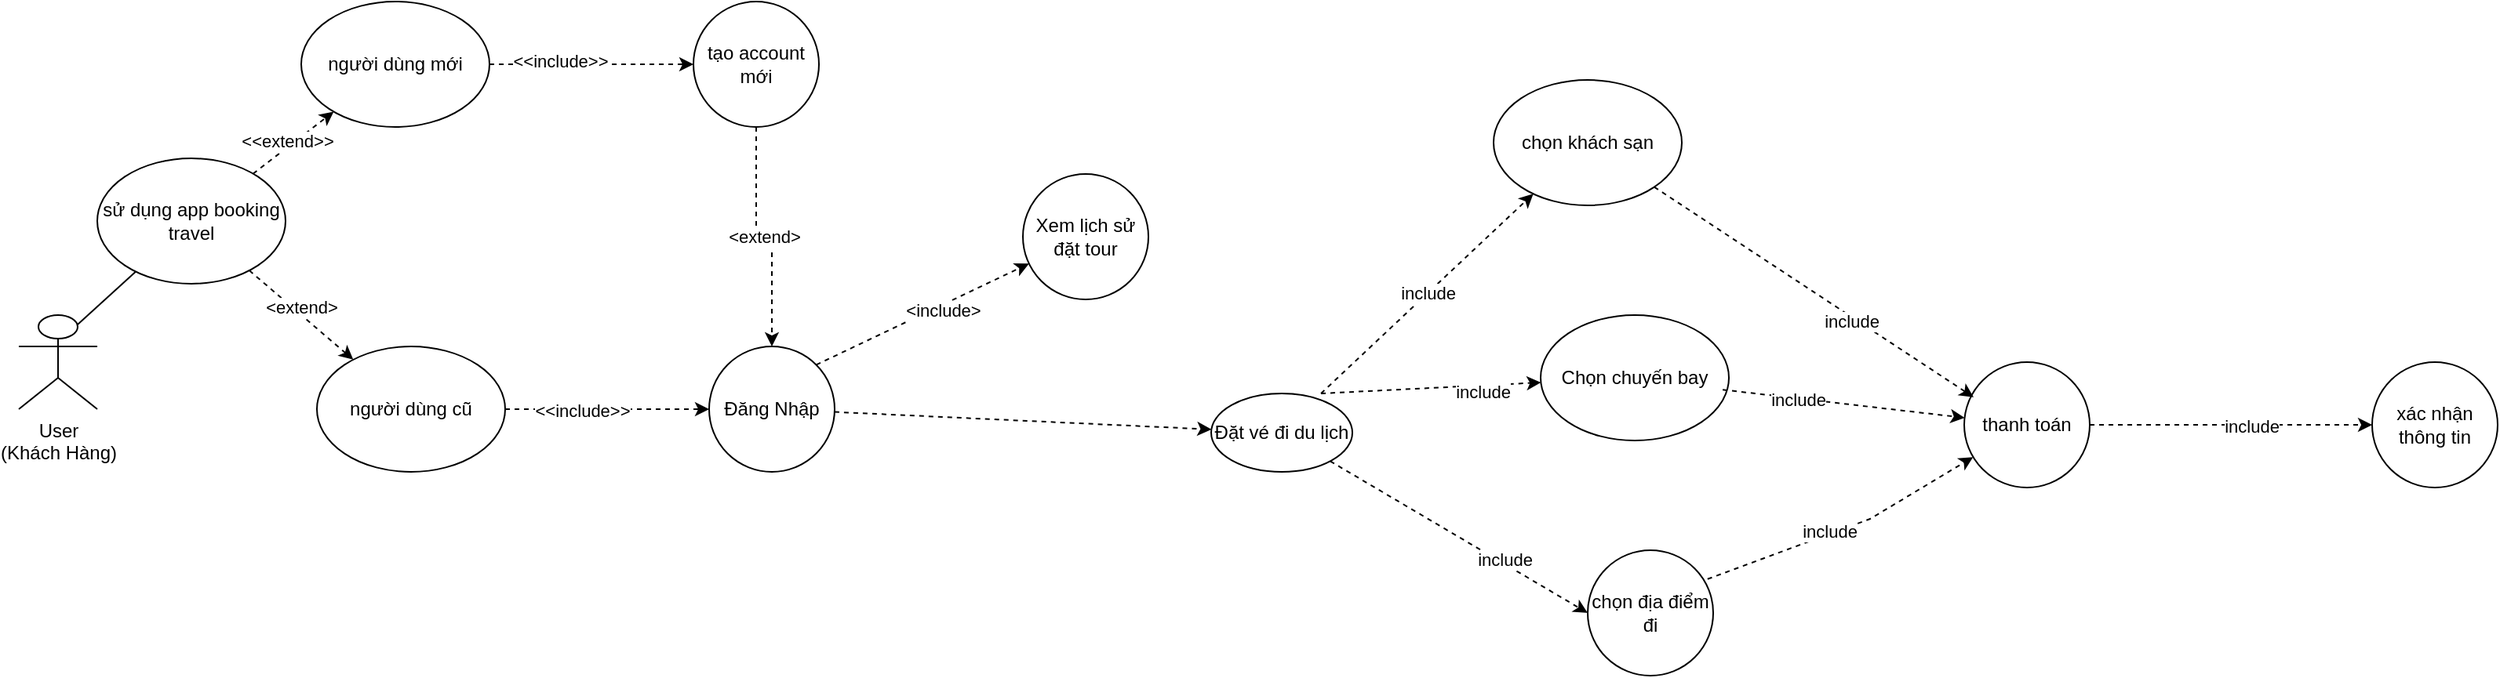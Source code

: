 <mxfile version="24.7.17">
  <diagram name="Page-1" id="AbDhWT1tx2h1V6NKrcqI">
    <mxGraphModel dx="1900" dy="629" grid="1" gridSize="10" guides="1" tooltips="1" connect="1" arrows="1" fold="1" page="1" pageScale="1" pageWidth="850" pageHeight="1100" math="0" shadow="0">
      <root>
        <mxCell id="0" />
        <mxCell id="1" parent="0" />
        <mxCell id="ATfqg-6l0cNKasMjlDqd-2" value="User&lt;br&gt;(Khách Hàng)" style="shape=umlActor;verticalLabelPosition=bottom;verticalAlign=top;html=1;outlineConnect=0;" parent="1" vertex="1">
          <mxGeometry x="-250" y="360" width="50" height="60" as="geometry" />
        </mxCell>
        <mxCell id="ATfqg-6l0cNKasMjlDqd-16" value="Đặt vé đi du lịch" style="ellipse;whiteSpace=wrap;html=1;" parent="1" vertex="1">
          <mxGeometry x="510" y="410" width="90" height="50" as="geometry" />
        </mxCell>
        <mxCell id="ATfqg-6l0cNKasMjlDqd-17" value="chọn địa điểm đi" style="ellipse;whiteSpace=wrap;html=1;" parent="1" vertex="1">
          <mxGeometry x="750" y="510" width="80" height="80" as="geometry" />
        </mxCell>
        <mxCell id="ATfqg-6l0cNKasMjlDqd-25" value="Chọn chuyến bay" style="ellipse;whiteSpace=wrap;html=1;" parent="1" vertex="1">
          <mxGeometry x="720" y="360" width="120" height="80" as="geometry" />
        </mxCell>
        <mxCell id="ATfqg-6l0cNKasMjlDqd-30" value="chọn khách sạn" style="ellipse;whiteSpace=wrap;html=1;" parent="1" vertex="1">
          <mxGeometry x="690" y="210" width="120" height="80" as="geometry" />
        </mxCell>
        <mxCell id="ATfqg-6l0cNKasMjlDqd-35" value="" style="endArrow=none;html=1;rounded=0;exitX=0.75;exitY=0.1;exitDx=0;exitDy=0;exitPerimeter=0;" parent="1" source="ATfqg-6l0cNKasMjlDqd-2" target="ATfqg-6l0cNKasMjlDqd-36" edge="1">
          <mxGeometry width="50" height="50" relative="1" as="geometry">
            <mxPoint x="-70" y="360" as="sourcePoint" />
            <mxPoint x="-20" y="250" as="targetPoint" />
          </mxGeometry>
        </mxCell>
        <mxCell id="ATfqg-6l0cNKasMjlDqd-36" value="sử dụng app booking travel" style="ellipse;whiteSpace=wrap;html=1;" parent="1" vertex="1">
          <mxGeometry x="-200" y="260" width="120" height="80" as="geometry" />
        </mxCell>
        <mxCell id="ATfqg-6l0cNKasMjlDqd-37" value="" style="endArrow=classic;html=1;rounded=0;dashed=1;" parent="1" source="ATfqg-6l0cNKasMjlDqd-36" target="ATfqg-6l0cNKasMjlDqd-40" edge="1">
          <mxGeometry width="50" height="50" relative="1" as="geometry">
            <mxPoint x="190" y="250" as="sourcePoint" />
            <mxPoint x="10" y="190" as="targetPoint" />
          </mxGeometry>
        </mxCell>
        <mxCell id="ATfqg-6l0cNKasMjlDqd-42" value="&amp;lt;&amp;lt;extend&amp;gt;&amp;gt;" style="edgeLabel;html=1;align=center;verticalAlign=middle;resizable=0;points=[];" parent="ATfqg-6l0cNKasMjlDqd-37" vertex="1" connectable="0">
          <mxGeometry x="-0.071" y="4" relative="1" as="geometry">
            <mxPoint as="offset" />
          </mxGeometry>
        </mxCell>
        <mxCell id="ATfqg-6l0cNKasMjlDqd-40" value="người dùng mới" style="ellipse;whiteSpace=wrap;html=1;" parent="1" vertex="1">
          <mxGeometry x="-70" y="160" width="120" height="80" as="geometry" />
        </mxCell>
        <mxCell id="ATfqg-6l0cNKasMjlDqd-53" value="" style="edgeStyle=orthogonalEdgeStyle;rounded=0;orthogonalLoop=1;jettySize=auto;html=1;dashed=1;" parent="1" source="ATfqg-6l0cNKasMjlDqd-43" target="ATfqg-6l0cNKasMjlDqd-52" edge="1">
          <mxGeometry relative="1" as="geometry" />
        </mxCell>
        <mxCell id="ATfqg-6l0cNKasMjlDqd-54" value="&amp;lt;&amp;lt;include&amp;gt;&amp;gt;" style="edgeLabel;html=1;align=center;verticalAlign=middle;resizable=0;points=[];" parent="ATfqg-6l0cNKasMjlDqd-53" vertex="1" connectable="0">
          <mxGeometry x="-0.256" y="-1" relative="1" as="geometry">
            <mxPoint as="offset" />
          </mxGeometry>
        </mxCell>
        <mxCell id="ATfqg-6l0cNKasMjlDqd-43" value="người dùng cũ" style="ellipse;whiteSpace=wrap;html=1;" parent="1" vertex="1">
          <mxGeometry x="-60.0" y="380" width="120" height="80" as="geometry" />
        </mxCell>
        <mxCell id="ATfqg-6l0cNKasMjlDqd-46" value="" style="endArrow=classic;html=1;rounded=0;dashed=1;" parent="1" source="ATfqg-6l0cNKasMjlDqd-36" target="ATfqg-6l0cNKasMjlDqd-43" edge="1">
          <mxGeometry width="50" height="50" relative="1" as="geometry">
            <mxPoint x="-60.49" y="323.72" as="sourcePoint" />
            <mxPoint x="65.51" y="239.72" as="targetPoint" />
          </mxGeometry>
        </mxCell>
        <mxCell id="ATfqg-6l0cNKasMjlDqd-47" value="&amp;lt;extend&amp;gt;" style="edgeLabel;html=1;align=center;verticalAlign=middle;resizable=0;points=[];" parent="ATfqg-6l0cNKasMjlDqd-46" vertex="1" connectable="0">
          <mxGeometry x="-0.071" y="4" relative="1" as="geometry">
            <mxPoint as="offset" />
          </mxGeometry>
        </mxCell>
        <mxCell id="ATfqg-6l0cNKasMjlDqd-48" value="" style="endArrow=classic;html=1;rounded=0;dashed=1;" parent="1" source="ATfqg-6l0cNKasMjlDqd-40" target="ATfqg-6l0cNKasMjlDqd-49" edge="1">
          <mxGeometry width="50" height="50" relative="1" as="geometry">
            <mxPoint x="190" y="250" as="sourcePoint" />
            <mxPoint x="240" y="200" as="targetPoint" />
          </mxGeometry>
        </mxCell>
        <mxCell id="ATfqg-6l0cNKasMjlDqd-51" value="&amp;lt;&amp;lt;include&amp;gt;&amp;gt;" style="edgeLabel;html=1;align=center;verticalAlign=middle;resizable=0;points=[];" parent="ATfqg-6l0cNKasMjlDqd-48" vertex="1" connectable="0">
          <mxGeometry x="-0.308" y="2" relative="1" as="geometry">
            <mxPoint as="offset" />
          </mxGeometry>
        </mxCell>
        <mxCell id="ATfqg-6l0cNKasMjlDqd-55" value="&amp;lt;extend&amp;gt;" style="edgeStyle=orthogonalEdgeStyle;rounded=0;orthogonalLoop=1;jettySize=auto;html=1;dashed=1;" parent="1" source="ATfqg-6l0cNKasMjlDqd-49" target="ATfqg-6l0cNKasMjlDqd-52" edge="1">
          <mxGeometry relative="1" as="geometry" />
        </mxCell>
        <mxCell id="ATfqg-6l0cNKasMjlDqd-49" value="tạo account mới" style="ellipse;whiteSpace=wrap;html=1;aspect=fixed;" parent="1" vertex="1">
          <mxGeometry x="180" y="160" width="80" height="80" as="geometry" />
        </mxCell>
        <mxCell id="ATfqg-6l0cNKasMjlDqd-52" value="Đăng Nhập" style="ellipse;whiteSpace=wrap;html=1;" parent="1" vertex="1">
          <mxGeometry x="190" y="380" width="80" height="80" as="geometry" />
        </mxCell>
        <mxCell id="ATfqg-6l0cNKasMjlDqd-58" value="" style="endArrow=classic;html=1;rounded=0;exitX=1;exitY=0;exitDx=0;exitDy=0;dashed=1;" parent="1" source="ATfqg-6l0cNKasMjlDqd-52" target="ATfqg-6l0cNKasMjlDqd-60" edge="1">
          <mxGeometry width="50" height="50" relative="1" as="geometry">
            <mxPoint x="580" y="410" as="sourcePoint" />
            <mxPoint x="430" y="340" as="targetPoint" />
          </mxGeometry>
        </mxCell>
        <mxCell id="ATfqg-6l0cNKasMjlDqd-61" value="&amp;lt;include&amp;gt;" style="edgeLabel;html=1;align=center;verticalAlign=middle;resizable=0;points=[];" parent="ATfqg-6l0cNKasMjlDqd-58" vertex="1" connectable="0">
          <mxGeometry x="0.168" y="-3" relative="1" as="geometry">
            <mxPoint as="offset" />
          </mxGeometry>
        </mxCell>
        <mxCell id="ATfqg-6l0cNKasMjlDqd-60" value="Xem lịch sử đặt tour" style="ellipse;whiteSpace=wrap;html=1;aspect=fixed;" parent="1" vertex="1">
          <mxGeometry x="390" y="270" width="80" height="80" as="geometry" />
        </mxCell>
        <mxCell id="ATfqg-6l0cNKasMjlDqd-62" value="" style="endArrow=classic;html=1;rounded=0;dashed=1;" parent="1" source="ATfqg-6l0cNKasMjlDqd-52" target="ATfqg-6l0cNKasMjlDqd-16" edge="1">
          <mxGeometry width="50" height="50" relative="1" as="geometry">
            <mxPoint x="580" y="410" as="sourcePoint" />
            <mxPoint x="410.645" y="452.845" as="targetPoint" />
          </mxGeometry>
        </mxCell>
        <mxCell id="ATfqg-6l0cNKasMjlDqd-64" value="include" style="endArrow=classic;html=1;rounded=0;dashed=1;" parent="1" target="ATfqg-6l0cNKasMjlDqd-30" edge="1">
          <mxGeometry width="50" height="50" relative="1" as="geometry">
            <mxPoint x="580" y="410" as="sourcePoint" />
            <mxPoint x="630" y="360" as="targetPoint" />
          </mxGeometry>
        </mxCell>
        <mxCell id="ATfqg-6l0cNKasMjlDqd-65" value="" style="endArrow=classic;html=1;rounded=0;dashed=1;" parent="1" target="ATfqg-6l0cNKasMjlDqd-25" edge="1">
          <mxGeometry width="50" height="50" relative="1" as="geometry">
            <mxPoint x="580" y="410" as="sourcePoint" />
            <mxPoint x="630" y="360" as="targetPoint" />
          </mxGeometry>
        </mxCell>
        <mxCell id="ATfqg-6l0cNKasMjlDqd-66" value="include" style="edgeLabel;html=1;align=center;verticalAlign=middle;resizable=0;points=[];" parent="ATfqg-6l0cNKasMjlDqd-65" vertex="1" connectable="0">
          <mxGeometry x="0.461" y="-4" relative="1" as="geometry">
            <mxPoint as="offset" />
          </mxGeometry>
        </mxCell>
        <mxCell id="ATfqg-6l0cNKasMjlDqd-67" value="" style="endArrow=classic;html=1;rounded=0;entryX=0;entryY=0.5;entryDx=0;entryDy=0;dashed=1;" parent="1" source="ATfqg-6l0cNKasMjlDqd-16" target="ATfqg-6l0cNKasMjlDqd-17" edge="1">
          <mxGeometry width="50" height="50" relative="1" as="geometry">
            <mxPoint x="580" y="560" as="sourcePoint" />
            <mxPoint x="630" y="510" as="targetPoint" />
          </mxGeometry>
        </mxCell>
        <mxCell id="ATfqg-6l0cNKasMjlDqd-68" value="include" style="edgeLabel;html=1;align=center;verticalAlign=middle;resizable=0;points=[];" parent="ATfqg-6l0cNKasMjlDqd-67" vertex="1" connectable="0">
          <mxGeometry x="0.333" y="2" relative="1" as="geometry">
            <mxPoint as="offset" />
          </mxGeometry>
        </mxCell>
        <mxCell id="ATfqg-6l0cNKasMjlDqd-69" value="" style="endArrow=classic;html=1;rounded=0;exitX=0.955;exitY=0.23;exitDx=0;exitDy=0;exitPerimeter=0;dashed=1;" parent="1" source="ATfqg-6l0cNKasMjlDqd-17" target="ATfqg-6l0cNKasMjlDqd-70" edge="1">
          <mxGeometry width="50" height="50" relative="1" as="geometry">
            <mxPoint x="550" y="580" as="sourcePoint" />
            <mxPoint x="1030" y="430" as="targetPoint" />
            <Array as="points">
              <mxPoint x="930" y="490" />
            </Array>
          </mxGeometry>
        </mxCell>
        <mxCell id="ATfqg-6l0cNKasMjlDqd-75" value="include" style="edgeLabel;html=1;align=center;verticalAlign=middle;resizable=0;points=[];" parent="ATfqg-6l0cNKasMjlDqd-69" vertex="1" connectable="0">
          <mxGeometry x="-0.111" y="2" relative="1" as="geometry">
            <mxPoint as="offset" />
          </mxGeometry>
        </mxCell>
        <mxCell id="ATfqg-6l0cNKasMjlDqd-70" value="thanh toán" style="ellipse;whiteSpace=wrap;html=1;aspect=fixed;" parent="1" vertex="1">
          <mxGeometry x="990" y="390" width="80" height="80" as="geometry" />
        </mxCell>
        <mxCell id="ATfqg-6l0cNKasMjlDqd-71" value="" style="endArrow=classic;html=1;rounded=0;exitX=0.967;exitY=0.595;exitDx=0;exitDy=0;exitPerimeter=0;dashed=1;" parent="1" source="ATfqg-6l0cNKasMjlDqd-25" target="ATfqg-6l0cNKasMjlDqd-70" edge="1">
          <mxGeometry width="50" height="50" relative="1" as="geometry">
            <mxPoint x="900" y="560" as="sourcePoint" />
            <mxPoint x="950" y="510" as="targetPoint" />
          </mxGeometry>
        </mxCell>
        <mxCell id="ATfqg-6l0cNKasMjlDqd-74" value="include" style="edgeLabel;html=1;align=center;verticalAlign=middle;resizable=0;points=[];" parent="ATfqg-6l0cNKasMjlDqd-71" vertex="1" connectable="0">
          <mxGeometry x="-0.379" y="-1" relative="1" as="geometry">
            <mxPoint as="offset" />
          </mxGeometry>
        </mxCell>
        <mxCell id="ATfqg-6l0cNKasMjlDqd-72" value="" style="endArrow=classic;html=1;rounded=0;exitX=1;exitY=1;exitDx=0;exitDy=0;entryX=0.075;entryY=0.28;entryDx=0;entryDy=0;entryPerimeter=0;dashed=1;" parent="1" source="ATfqg-6l0cNKasMjlDqd-30" target="ATfqg-6l0cNKasMjlDqd-70" edge="1">
          <mxGeometry width="50" height="50" relative="1" as="geometry">
            <mxPoint x="900" y="560" as="sourcePoint" />
            <mxPoint x="950" y="510" as="targetPoint" />
          </mxGeometry>
        </mxCell>
        <mxCell id="ATfqg-6l0cNKasMjlDqd-73" value="include" style="edgeLabel;html=1;align=center;verticalAlign=middle;resizable=0;points=[];" parent="ATfqg-6l0cNKasMjlDqd-72" vertex="1" connectable="0">
          <mxGeometry x="0.241" y="-2" relative="1" as="geometry">
            <mxPoint as="offset" />
          </mxGeometry>
        </mxCell>
        <mxCell id="ATfqg-6l0cNKasMjlDqd-76" value="xác nhận thông tin" style="ellipse;whiteSpace=wrap;html=1;aspect=fixed;" parent="1" vertex="1">
          <mxGeometry x="1250" y="390" width="80" height="80" as="geometry" />
        </mxCell>
        <mxCell id="ATfqg-6l0cNKasMjlDqd-77" value="" style="endArrow=classic;html=1;rounded=0;dashed=1;" parent="1" source="ATfqg-6l0cNKasMjlDqd-70" target="ATfqg-6l0cNKasMjlDqd-76" edge="1">
          <mxGeometry width="50" height="50" relative="1" as="geometry">
            <mxPoint x="900" y="560" as="sourcePoint" />
            <mxPoint x="950" y="510" as="targetPoint" />
            <Array as="points" />
          </mxGeometry>
        </mxCell>
        <mxCell id="ATfqg-6l0cNKasMjlDqd-78" value="include" style="edgeLabel;html=1;align=center;verticalAlign=middle;resizable=0;points=[];" parent="ATfqg-6l0cNKasMjlDqd-77" vertex="1" connectable="0">
          <mxGeometry x="0.142" y="-1" relative="1" as="geometry">
            <mxPoint as="offset" />
          </mxGeometry>
        </mxCell>
      </root>
    </mxGraphModel>
  </diagram>
</mxfile>
